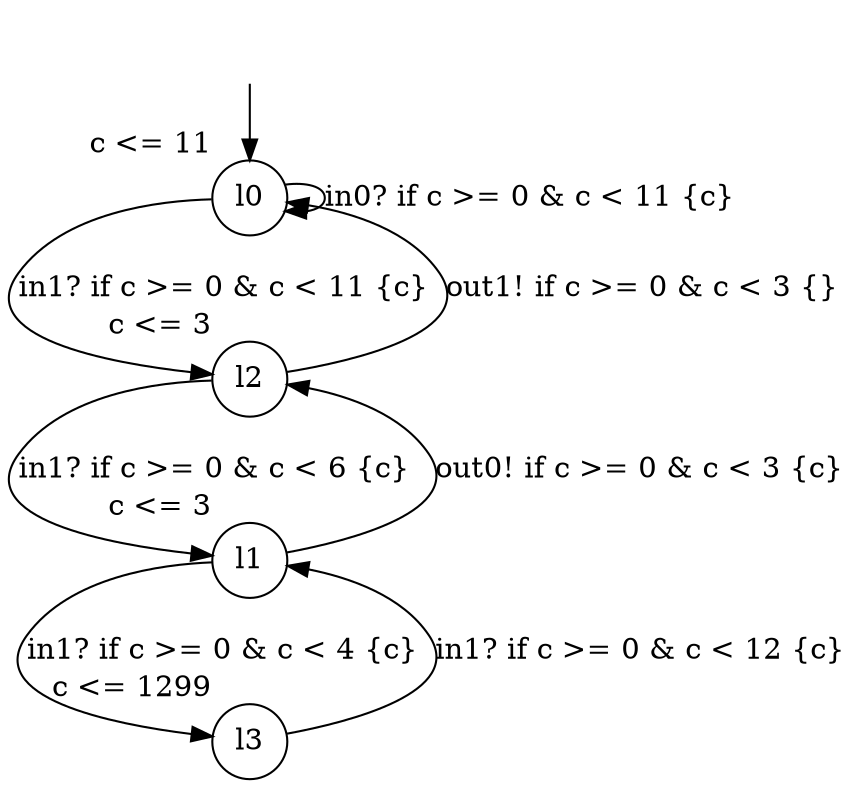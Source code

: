digraph g {
__start0 [label="" shape="none"];
l0 [shape="circle" margin=0 label="l0", xlabel="c <= 11"];
l1 [shape="circle" margin=0 label="l1", xlabel="c <= 3"];
l2 [shape="circle" margin=0 label="l2", xlabel="c <= 3"];
l3 [shape="circle" margin=0 label="l3", xlabel="c <= 1299"];
l0 -> l0 [label="in0? if c >= 0 & c < 11 {c} "];
l0 -> l2 [label="in1? if c >= 0 & c < 11 {c} "];
l1 -> l2 [label="out0! if c >= 0 & c < 3 {c} "];
l1 -> l3 [label="in1? if c >= 0 & c < 4 {c} "];
l2 -> l0 [label="out1! if c >= 0 & c < 3 {} "];
l2 -> l1 [label="in1? if c >= 0 & c < 6 {c} "];
l3 -> l1 [label="in1? if c >= 0 & c < 12 {c} "];
__start0 -> l0;
}
